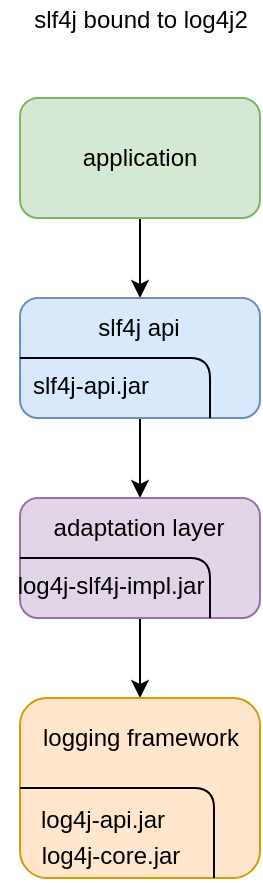 <mxfile version="13.0.3" type="device"><diagram id="C5RBs43oDa-KdzZeNtuy" name="Page-1"><mxGraphModel dx="946" dy="680" grid="1" gridSize="10" guides="1" tooltips="1" connect="1" arrows="1" fold="1" page="1" pageScale="1" pageWidth="827" pageHeight="1169" math="0" shadow="0"><root><mxCell id="WIyWlLk6GJQsqaUBKTNV-0"/><mxCell id="WIyWlLk6GJQsqaUBKTNV-1" parent="WIyWlLk6GJQsqaUBKTNV-0"/><mxCell id="aNNgH3eZnjQBh2Sm37aA-15" style="edgeStyle=orthogonalEdgeStyle;rounded=0;orthogonalLoop=1;jettySize=auto;html=1;exitX=0.5;exitY=1;exitDx=0;exitDy=0;entryX=0.5;entryY=0;entryDx=0;entryDy=0;" parent="WIyWlLk6GJQsqaUBKTNV-1" source="aNNgH3eZnjQBh2Sm37aA-0" target="aNNgH3eZnjQBh2Sm37aA-2" edge="1"><mxGeometry relative="1" as="geometry"/></mxCell><mxCell id="aNNgH3eZnjQBh2Sm37aA-0" value="application" style="rounded=1;whiteSpace=wrap;html=1;fillColor=#d5e8d4;strokeColor=#82b366;" parent="WIyWlLk6GJQsqaUBKTNV-1" vertex="1"><mxGeometry x="300" y="90" width="120" height="60" as="geometry"/></mxCell><mxCell id="aNNgH3eZnjQBh2Sm37aA-1" value="slf4j bound to log4j2" style="text;html=1;align=center;verticalAlign=middle;resizable=0;points=[];autosize=1;" parent="WIyWlLk6GJQsqaUBKTNV-1" vertex="1"><mxGeometry x="300" y="41" width="120" height="20" as="geometry"/></mxCell><mxCell id="aNNgH3eZnjQBh2Sm37aA-16" style="edgeStyle=orthogonalEdgeStyle;rounded=0;orthogonalLoop=1;jettySize=auto;html=1;exitX=0.5;exitY=1;exitDx=0;exitDy=0;entryX=0.5;entryY=0;entryDx=0;entryDy=0;" parent="WIyWlLk6GJQsqaUBKTNV-1" source="aNNgH3eZnjQBh2Sm37aA-2" target="aNNgH3eZnjQBh2Sm37aA-6" edge="1"><mxGeometry relative="1" as="geometry"/></mxCell><mxCell id="aNNgH3eZnjQBh2Sm37aA-2" value="" style="rounded=1;whiteSpace=wrap;html=1;fillColor=#dae8fc;strokeColor=#6c8ebf;" parent="WIyWlLk6GJQsqaUBKTNV-1" vertex="1"><mxGeometry x="300" y="190" width="120" height="60" as="geometry"/></mxCell><mxCell id="aNNgH3eZnjQBh2Sm37aA-3" value="slf4j api" style="text;html=1;align=center;verticalAlign=middle;resizable=0;points=[];autosize=1;" parent="WIyWlLk6GJQsqaUBKTNV-1" vertex="1"><mxGeometry x="329" y="195" width="60" height="20" as="geometry"/></mxCell><mxCell id="aNNgH3eZnjQBh2Sm37aA-4" value="" style="endArrow=none;html=1;exitX=0;exitY=0.5;exitDx=0;exitDy=0;" parent="WIyWlLk6GJQsqaUBKTNV-1" source="aNNgH3eZnjQBh2Sm37aA-2" edge="1"><mxGeometry width="50" height="50" relative="1" as="geometry"><mxPoint x="325" y="220" as="sourcePoint"/><mxPoint x="395" y="250" as="targetPoint"/><Array as="points"><mxPoint x="395" y="220"/></Array></mxGeometry></mxCell><mxCell id="aNNgH3eZnjQBh2Sm37aA-5" value="slf4j-api.jar" style="text;html=1;align=center;verticalAlign=middle;resizable=0;points=[];autosize=1;" parent="WIyWlLk6GJQsqaUBKTNV-1" vertex="1"><mxGeometry x="300" y="224" width="70" height="20" as="geometry"/></mxCell><mxCell id="aNNgH3eZnjQBh2Sm37aA-17" style="edgeStyle=orthogonalEdgeStyle;rounded=0;orthogonalLoop=1;jettySize=auto;html=1;exitX=0.5;exitY=1;exitDx=0;exitDy=0;entryX=0.5;entryY=0;entryDx=0;entryDy=0;" parent="WIyWlLk6GJQsqaUBKTNV-1" source="aNNgH3eZnjQBh2Sm37aA-6" target="aNNgH3eZnjQBh2Sm37aA-10" edge="1"><mxGeometry relative="1" as="geometry"/></mxCell><mxCell id="aNNgH3eZnjQBh2Sm37aA-6" value="" style="rounded=1;whiteSpace=wrap;html=1;fillColor=#e1d5e7;strokeColor=#9673a6;" parent="WIyWlLk6GJQsqaUBKTNV-1" vertex="1"><mxGeometry x="300" y="290" width="120" height="60" as="geometry"/></mxCell><mxCell id="aNNgH3eZnjQBh2Sm37aA-7" value="adaptation layer" style="text;html=1;align=center;verticalAlign=middle;resizable=0;points=[];autosize=1;" parent="WIyWlLk6GJQsqaUBKTNV-1" vertex="1"><mxGeometry x="309" y="295" width="100" height="20" as="geometry"/></mxCell><mxCell id="aNNgH3eZnjQBh2Sm37aA-8" value="" style="endArrow=none;html=1;exitX=0;exitY=0.5;exitDx=0;exitDy=0;" parent="WIyWlLk6GJQsqaUBKTNV-1" source="aNNgH3eZnjQBh2Sm37aA-6" edge="1"><mxGeometry width="50" height="50" relative="1" as="geometry"><mxPoint x="325" y="320" as="sourcePoint"/><mxPoint x="395" y="350" as="targetPoint"/><Array as="points"><mxPoint x="395" y="320"/></Array></mxGeometry></mxCell><mxCell id="aNNgH3eZnjQBh2Sm37aA-9" value="log4j-slf4j-impl.jar" style="text;html=1;align=center;verticalAlign=middle;resizable=0;points=[];autosize=1;" parent="WIyWlLk6GJQsqaUBKTNV-1" vertex="1"><mxGeometry x="290" y="324" width="110" height="20" as="geometry"/></mxCell><mxCell id="aNNgH3eZnjQBh2Sm37aA-10" value="" style="rounded=1;whiteSpace=wrap;html=1;fillColor=#ffe6cc;strokeColor=#d79b00;" parent="WIyWlLk6GJQsqaUBKTNV-1" vertex="1"><mxGeometry x="300" y="390" width="120" height="90" as="geometry"/></mxCell><mxCell id="aNNgH3eZnjQBh2Sm37aA-11" value="logging framework" style="text;html=1;align=center;verticalAlign=middle;resizable=0;points=[];autosize=1;" parent="WIyWlLk6GJQsqaUBKTNV-1" vertex="1"><mxGeometry x="305" y="400" width="110" height="20" as="geometry"/></mxCell><mxCell id="aNNgH3eZnjQBh2Sm37aA-12" value="" style="endArrow=none;html=1;exitX=0;exitY=0.5;exitDx=0;exitDy=0;" parent="WIyWlLk6GJQsqaUBKTNV-1" source="aNNgH3eZnjQBh2Sm37aA-10" edge="1"><mxGeometry width="50" height="50" relative="1" as="geometry"><mxPoint x="325" y="420" as="sourcePoint"/><mxPoint x="397" y="480" as="targetPoint"/><Array as="points"><mxPoint x="397" y="435"/></Array></mxGeometry></mxCell><mxCell id="aNNgH3eZnjQBh2Sm37aA-13" value="log4j-api.jar" style="text;html=1;align=center;verticalAlign=middle;resizable=0;points=[];autosize=1;" parent="WIyWlLk6GJQsqaUBKTNV-1" vertex="1"><mxGeometry x="301" y="441" width="80" height="20" as="geometry"/></mxCell><mxCell id="jJlS7xqt6IyBUo-pDHeV-0" value="log4j-core.jar" style="text;html=1;align=center;verticalAlign=middle;resizable=0;points=[];autosize=1;" vertex="1" parent="WIyWlLk6GJQsqaUBKTNV-1"><mxGeometry x="305" y="459" width="80" height="20" as="geometry"/></mxCell></root></mxGraphModel></diagram></mxfile>